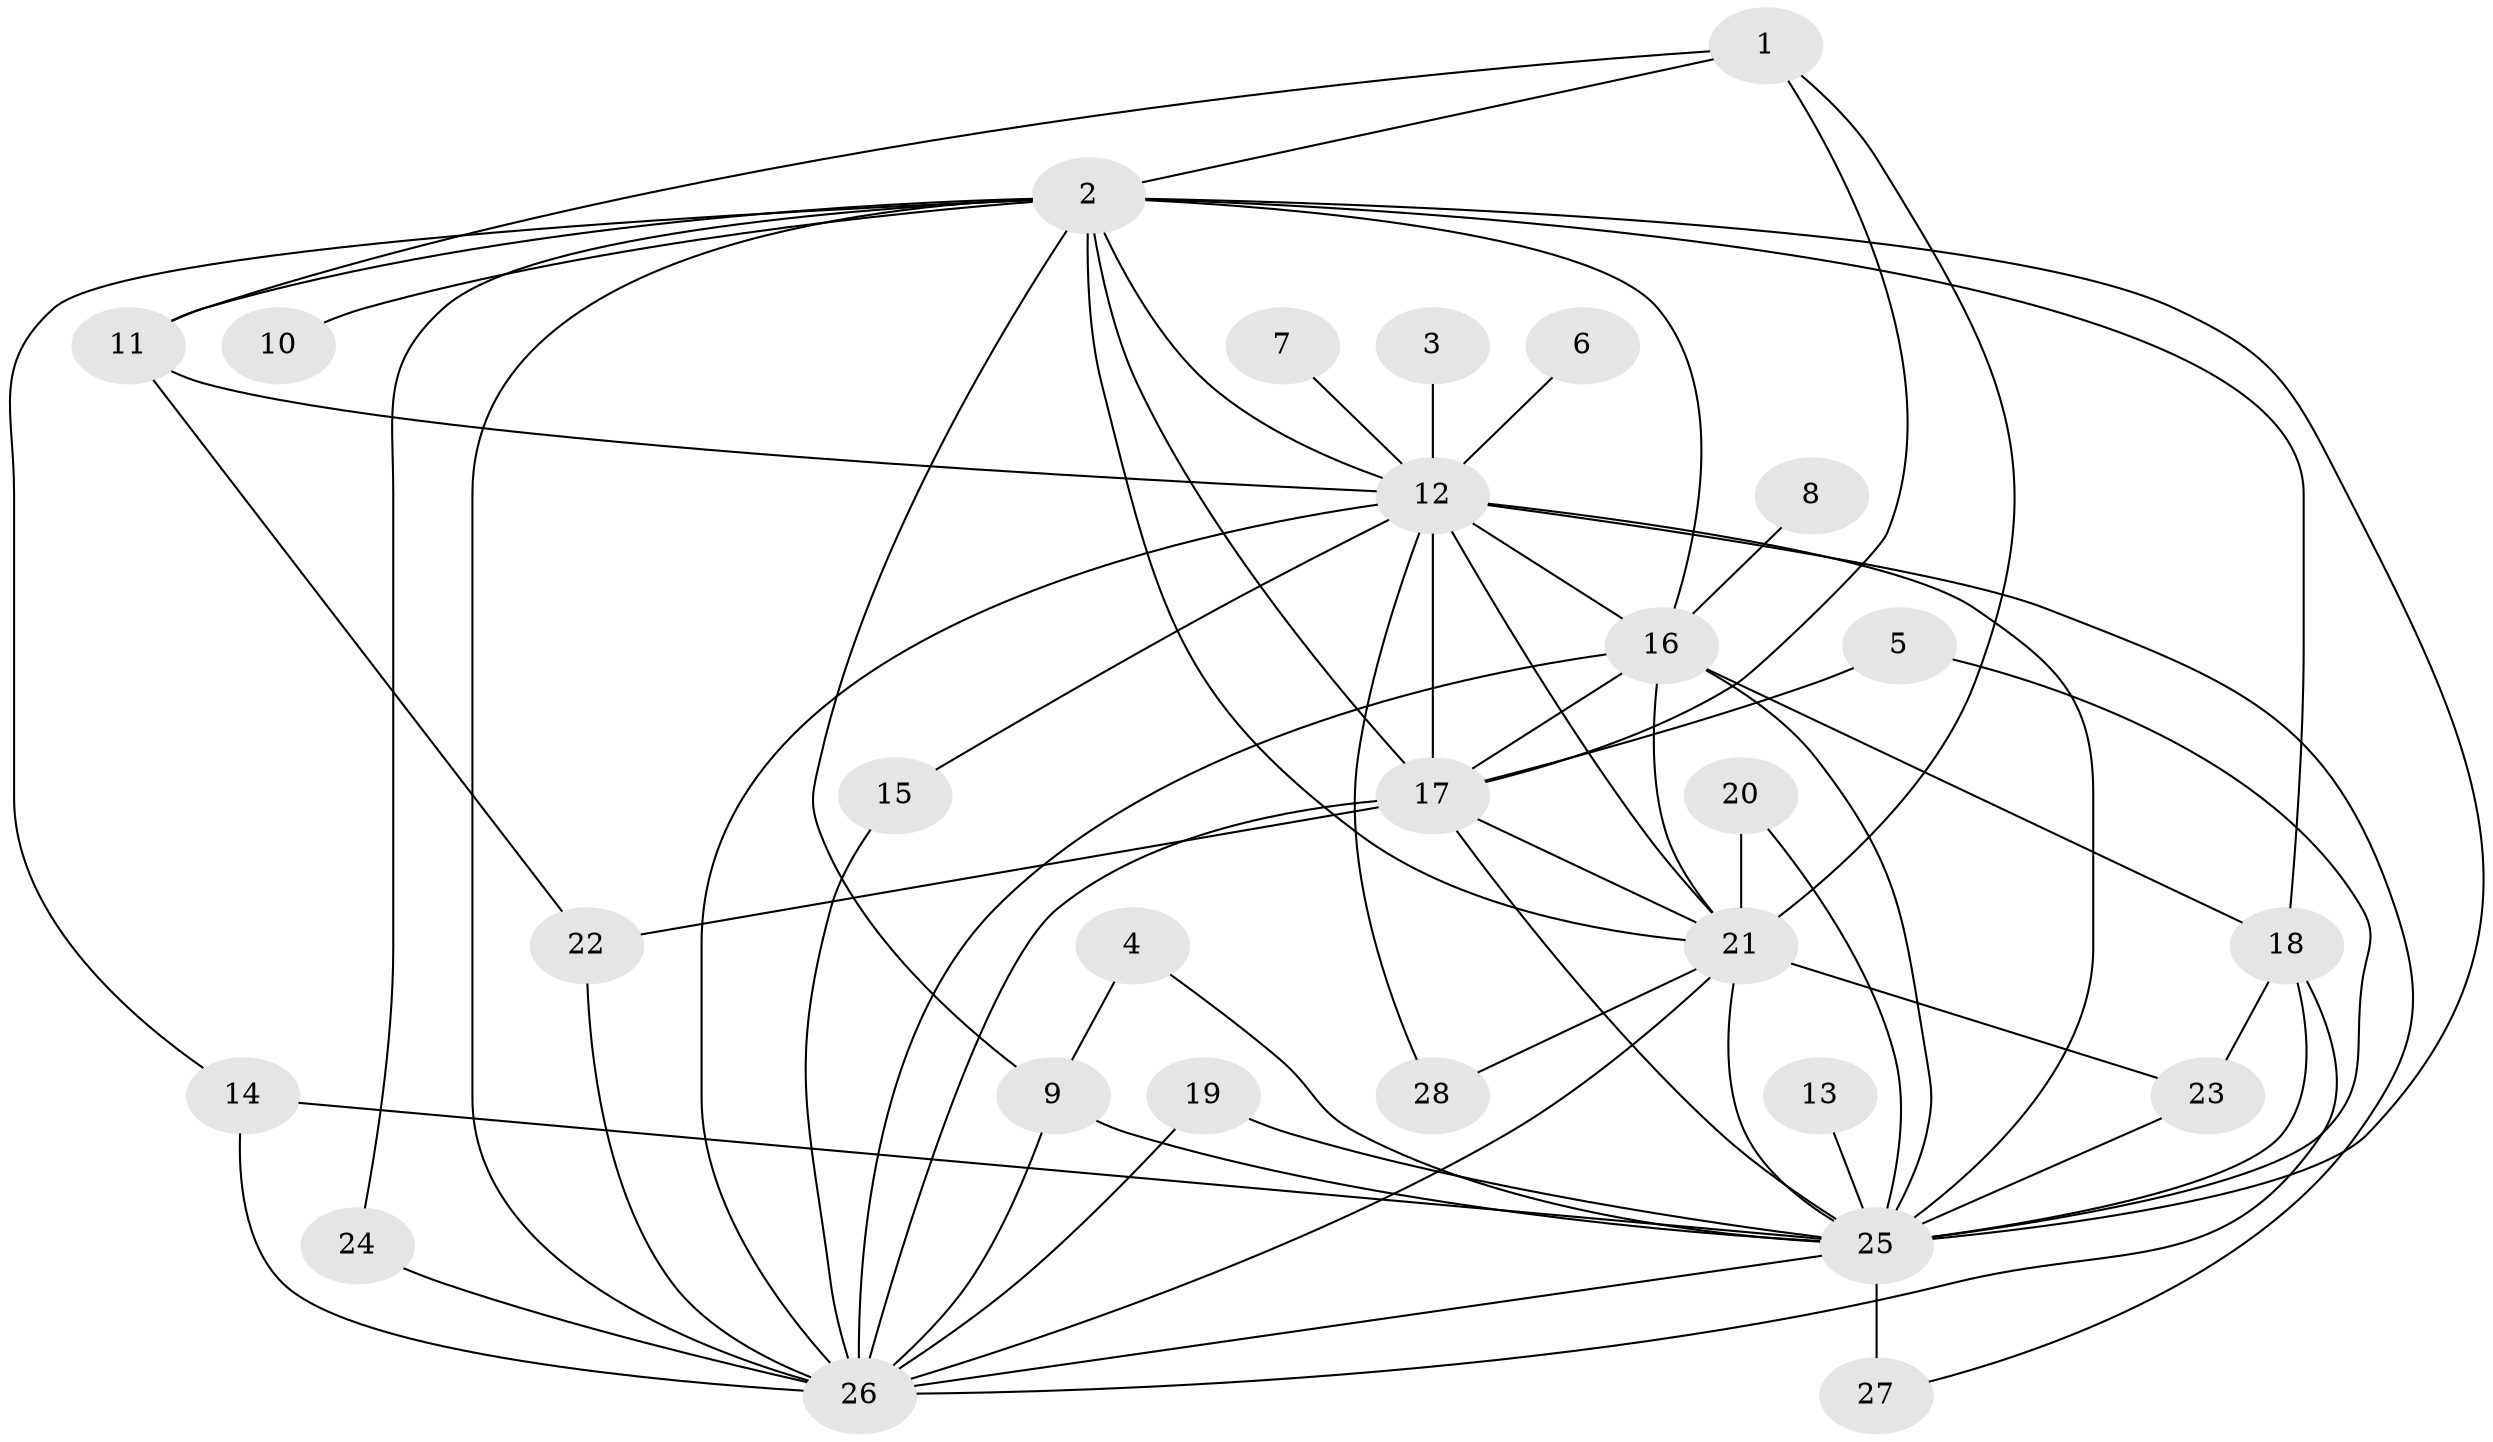 // original degree distribution, {18: 0.03636363636363636, 19: 0.01818181818181818, 15: 0.01818181818181818, 17: 0.03636363636363636, 14: 0.05454545454545454, 13: 0.01818181818181818, 5: 0.01818181818181818, 4: 0.09090909090909091, 2: 0.5636363636363636, 3: 0.14545454545454545}
// Generated by graph-tools (version 1.1) at 2025/49/03/09/25 03:49:45]
// undirected, 28 vertices, 65 edges
graph export_dot {
graph [start="1"]
  node [color=gray90,style=filled];
  1;
  2;
  3;
  4;
  5;
  6;
  7;
  8;
  9;
  10;
  11;
  12;
  13;
  14;
  15;
  16;
  17;
  18;
  19;
  20;
  21;
  22;
  23;
  24;
  25;
  26;
  27;
  28;
  1 -- 2 [weight=1.0];
  1 -- 11 [weight=1.0];
  1 -- 17 [weight=1.0];
  1 -- 21 [weight=1.0];
  2 -- 9 [weight=1.0];
  2 -- 10 [weight=2.0];
  2 -- 11 [weight=1.0];
  2 -- 12 [weight=3.0];
  2 -- 14 [weight=1.0];
  2 -- 16 [weight=1.0];
  2 -- 17 [weight=1.0];
  2 -- 18 [weight=1.0];
  2 -- 21 [weight=1.0];
  2 -- 24 [weight=1.0];
  2 -- 25 [weight=3.0];
  2 -- 26 [weight=2.0];
  3 -- 12 [weight=2.0];
  4 -- 9 [weight=1.0];
  4 -- 25 [weight=1.0];
  5 -- 17 [weight=1.0];
  5 -- 25 [weight=1.0];
  6 -- 12 [weight=2.0];
  7 -- 12 [weight=2.0];
  8 -- 16 [weight=2.0];
  9 -- 25 [weight=1.0];
  9 -- 26 [weight=2.0];
  11 -- 12 [weight=1.0];
  11 -- 22 [weight=1.0];
  12 -- 15 [weight=1.0];
  12 -- 16 [weight=4.0];
  12 -- 17 [weight=2.0];
  12 -- 21 [weight=3.0];
  12 -- 25 [weight=4.0];
  12 -- 26 [weight=5.0];
  12 -- 27 [weight=1.0];
  12 -- 28 [weight=1.0];
  13 -- 25 [weight=1.0];
  14 -- 25 [weight=1.0];
  14 -- 26 [weight=2.0];
  15 -- 26 [weight=1.0];
  16 -- 17 [weight=1.0];
  16 -- 18 [weight=1.0];
  16 -- 21 [weight=1.0];
  16 -- 25 [weight=2.0];
  16 -- 26 [weight=2.0];
  17 -- 21 [weight=1.0];
  17 -- 22 [weight=1.0];
  17 -- 25 [weight=3.0];
  17 -- 26 [weight=2.0];
  18 -- 23 [weight=1.0];
  18 -- 25 [weight=1.0];
  18 -- 26 [weight=1.0];
  19 -- 25 [weight=1.0];
  19 -- 26 [weight=1.0];
  20 -- 21 [weight=1.0];
  20 -- 25 [weight=1.0];
  21 -- 23 [weight=2.0];
  21 -- 25 [weight=2.0];
  21 -- 26 [weight=2.0];
  21 -- 28 [weight=1.0];
  22 -- 26 [weight=1.0];
  23 -- 25 [weight=1.0];
  24 -- 26 [weight=2.0];
  25 -- 26 [weight=4.0];
  25 -- 27 [weight=2.0];
}
